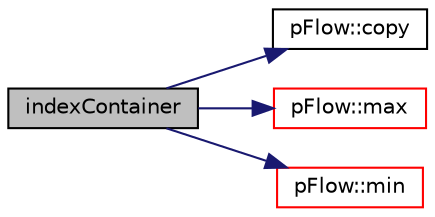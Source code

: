 digraph "indexContainer"
{
 // LATEX_PDF_SIZE
  edge [fontname="Helvetica",fontsize="10",labelfontname="Helvetica",labelfontsize="10"];
  node [fontname="Helvetica",fontsize="10",shape=record];
  rankdir="LR";
  Node1 [label="indexContainer",height=0.2,width=0.4,color="black", fillcolor="grey75", style="filled", fontcolor="black",tooltip="From data and number of elements in data."];
  Node1 -> Node2 [color="midnightblue",fontsize="10",style="solid",fontname="Helvetica"];
  Node2 [label="pFlow::copy",height=0.2,width=0.4,color="black", fillcolor="white", style="filled",URL="$namespacepFlow.html#a62ec15081e56a59f0f3b0426c8beea5d",tooltip=" "];
  Node1 -> Node3 [color="midnightblue",fontsize="10",style="solid",fontname="Helvetica"];
  Node3 [label="pFlow::max",height=0.2,width=0.4,color="red", fillcolor="white", style="filled",URL="$namespacepFlow.html#a92e15c22d8a3e36e134f9bcc66bd8652",tooltip=" "];
  Node1 -> Node8 [color="midnightblue",fontsize="10",style="solid",fontname="Helvetica"];
  Node8 [label="pFlow::min",height=0.2,width=0.4,color="red", fillcolor="white", style="filled",URL="$namespacepFlow.html#a8714e8dd092c46b15a6e804b6c90db47",tooltip=" "];
}
